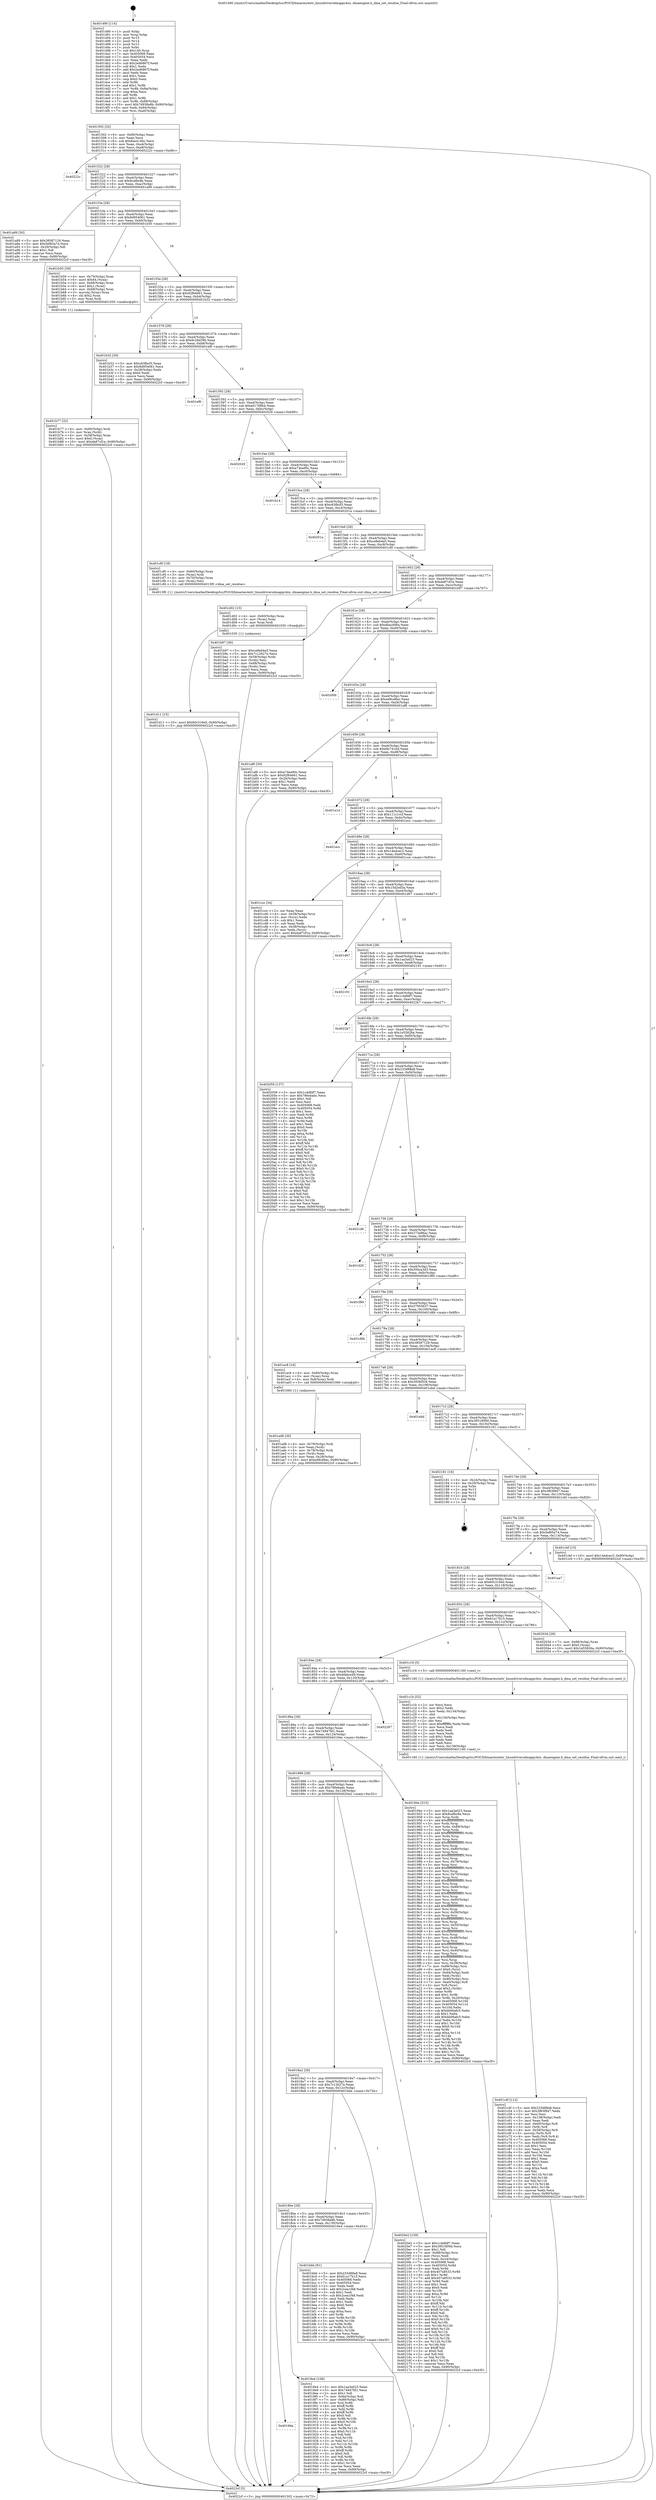 digraph "0x401490" {
  label = "0x401490 (/mnt/c/Users/mathe/Desktop/tcc/POCII/binaries/extr_linuxdriversdmappc4xx..dmaengine.h_dma_set_residue_Final-ollvm.out::main(0))"
  labelloc = "t"
  node[shape=record]

  Entry [label="",width=0.3,height=0.3,shape=circle,fillcolor=black,style=filled]
  "0x401502" [label="{
     0x401502 [32]\l
     | [instrs]\l
     &nbsp;&nbsp;0x401502 \<+6\>: mov -0x90(%rbp),%eax\l
     &nbsp;&nbsp;0x401508 \<+2\>: mov %eax,%ecx\l
     &nbsp;&nbsp;0x40150a \<+6\>: sub $0x8ae414bc,%ecx\l
     &nbsp;&nbsp;0x401510 \<+6\>: mov %eax,-0xa4(%rbp)\l
     &nbsp;&nbsp;0x401516 \<+6\>: mov %ecx,-0xa8(%rbp)\l
     &nbsp;&nbsp;0x40151c \<+6\>: je 000000000040222c \<main+0xd9c\>\l
  }"]
  "0x40222c" [label="{
     0x40222c\l
  }", style=dashed]
  "0x401522" [label="{
     0x401522 [28]\l
     | [instrs]\l
     &nbsp;&nbsp;0x401522 \<+5\>: jmp 0000000000401527 \<main+0x97\>\l
     &nbsp;&nbsp;0x401527 \<+6\>: mov -0xa4(%rbp),%eax\l
     &nbsp;&nbsp;0x40152d \<+5\>: sub $0x8cafbc8e,%eax\l
     &nbsp;&nbsp;0x401532 \<+6\>: mov %eax,-0xac(%rbp)\l
     &nbsp;&nbsp;0x401538 \<+6\>: je 0000000000401a89 \<main+0x5f9\>\l
  }"]
  Exit [label="",width=0.3,height=0.3,shape=circle,fillcolor=black,style=filled,peripheries=2]
  "0x401a89" [label="{
     0x401a89 [30]\l
     | [instrs]\l
     &nbsp;&nbsp;0x401a89 \<+5\>: mov $0x38587129,%eax\l
     &nbsp;&nbsp;0x401a8e \<+5\>: mov $0x5ef65a74,%ecx\l
     &nbsp;&nbsp;0x401a93 \<+3\>: mov -0x29(%rbp),%dl\l
     &nbsp;&nbsp;0x401a96 \<+3\>: test $0x1,%dl\l
     &nbsp;&nbsp;0x401a99 \<+3\>: cmovne %ecx,%eax\l
     &nbsp;&nbsp;0x401a9c \<+6\>: mov %eax,-0x90(%rbp)\l
     &nbsp;&nbsp;0x401aa2 \<+5\>: jmp 00000000004022cf \<main+0xe3f\>\l
  }"]
  "0x40153e" [label="{
     0x40153e [28]\l
     | [instrs]\l
     &nbsp;&nbsp;0x40153e \<+5\>: jmp 0000000000401543 \<main+0xb3\>\l
     &nbsp;&nbsp;0x401543 \<+6\>: mov -0xa4(%rbp),%eax\l
     &nbsp;&nbsp;0x401549 \<+5\>: sub $0x8d954061,%eax\l
     &nbsp;&nbsp;0x40154e \<+6\>: mov %eax,-0xb0(%rbp)\l
     &nbsp;&nbsp;0x401554 \<+6\>: je 0000000000401b50 \<main+0x6c0\>\l
  }"]
  "0x401d11" [label="{
     0x401d11 [15]\l
     | [instrs]\l
     &nbsp;&nbsp;0x401d11 \<+10\>: movl $0x60c316e0,-0x90(%rbp)\l
     &nbsp;&nbsp;0x401d1b \<+5\>: jmp 00000000004022cf \<main+0xe3f\>\l
  }"]
  "0x401b50" [label="{
     0x401b50 [39]\l
     | [instrs]\l
     &nbsp;&nbsp;0x401b50 \<+4\>: mov -0x70(%rbp),%rax\l
     &nbsp;&nbsp;0x401b54 \<+6\>: movl $0x64,(%rax)\l
     &nbsp;&nbsp;0x401b5a \<+4\>: mov -0x68(%rbp),%rax\l
     &nbsp;&nbsp;0x401b5e \<+6\>: movl $0x1,(%rax)\l
     &nbsp;&nbsp;0x401b64 \<+4\>: mov -0x68(%rbp),%rax\l
     &nbsp;&nbsp;0x401b68 \<+3\>: movslq (%rax),%rax\l
     &nbsp;&nbsp;0x401b6b \<+4\>: shl $0x2,%rax\l
     &nbsp;&nbsp;0x401b6f \<+3\>: mov %rax,%rdi\l
     &nbsp;&nbsp;0x401b72 \<+5\>: call 0000000000401050 \<malloc@plt\>\l
     | [calls]\l
     &nbsp;&nbsp;0x401050 \{1\} (unknown)\l
  }"]
  "0x40155a" [label="{
     0x40155a [28]\l
     | [instrs]\l
     &nbsp;&nbsp;0x40155a \<+5\>: jmp 000000000040155f \<main+0xcf\>\l
     &nbsp;&nbsp;0x40155f \<+6\>: mov -0xa4(%rbp),%eax\l
     &nbsp;&nbsp;0x401565 \<+5\>: sub $0x92f64661,%eax\l
     &nbsp;&nbsp;0x40156a \<+6\>: mov %eax,-0xb4(%rbp)\l
     &nbsp;&nbsp;0x401570 \<+6\>: je 0000000000401b32 \<main+0x6a2\>\l
  }"]
  "0x401d02" [label="{
     0x401d02 [15]\l
     | [instrs]\l
     &nbsp;&nbsp;0x401d02 \<+4\>: mov -0x60(%rbp),%rax\l
     &nbsp;&nbsp;0x401d06 \<+3\>: mov (%rax),%rax\l
     &nbsp;&nbsp;0x401d09 \<+3\>: mov %rax,%rdi\l
     &nbsp;&nbsp;0x401d0c \<+5\>: call 0000000000401030 \<free@plt\>\l
     | [calls]\l
     &nbsp;&nbsp;0x401030 \{1\} (unknown)\l
  }"]
  "0x401b32" [label="{
     0x401b32 [30]\l
     | [instrs]\l
     &nbsp;&nbsp;0x401b32 \<+5\>: mov $0xc63fbcf3,%eax\l
     &nbsp;&nbsp;0x401b37 \<+5\>: mov $0x8d954061,%ecx\l
     &nbsp;&nbsp;0x401b3c \<+3\>: mov -0x28(%rbp),%edx\l
     &nbsp;&nbsp;0x401b3f \<+3\>: cmp $0x0,%edx\l
     &nbsp;&nbsp;0x401b42 \<+3\>: cmove %ecx,%eax\l
     &nbsp;&nbsp;0x401b45 \<+6\>: mov %eax,-0x90(%rbp)\l
     &nbsp;&nbsp;0x401b4b \<+5\>: jmp 00000000004022cf \<main+0xe3f\>\l
  }"]
  "0x401576" [label="{
     0x401576 [28]\l
     | [instrs]\l
     &nbsp;&nbsp;0x401576 \<+5\>: jmp 000000000040157b \<main+0xeb\>\l
     &nbsp;&nbsp;0x40157b \<+6\>: mov -0xa4(%rbp),%eax\l
     &nbsp;&nbsp;0x401581 \<+5\>: sub $0x9c28d39b,%eax\l
     &nbsp;&nbsp;0x401586 \<+6\>: mov %eax,-0xb8(%rbp)\l
     &nbsp;&nbsp;0x40158c \<+6\>: je 0000000000401ef6 \<main+0xa66\>\l
  }"]
  "0x401c4f" [label="{
     0x401c4f [112]\l
     | [instrs]\l
     &nbsp;&nbsp;0x401c4f \<+5\>: mov $0x233d88a8,%ecx\l
     &nbsp;&nbsp;0x401c54 \<+5\>: mov $0x3f63f947,%edx\l
     &nbsp;&nbsp;0x401c59 \<+2\>: xor %esi,%esi\l
     &nbsp;&nbsp;0x401c5b \<+6\>: mov -0x138(%rbp),%edi\l
     &nbsp;&nbsp;0x401c61 \<+3\>: imul %eax,%edi\l
     &nbsp;&nbsp;0x401c64 \<+4\>: mov -0x60(%rbp),%r8\l
     &nbsp;&nbsp;0x401c68 \<+3\>: mov (%r8),%r8\l
     &nbsp;&nbsp;0x401c6b \<+4\>: mov -0x58(%rbp),%r9\l
     &nbsp;&nbsp;0x401c6f \<+3\>: movslq (%r9),%r9\l
     &nbsp;&nbsp;0x401c72 \<+4\>: mov %edi,(%r8,%r9,4)\l
     &nbsp;&nbsp;0x401c76 \<+7\>: mov 0x405068,%eax\l
     &nbsp;&nbsp;0x401c7d \<+7\>: mov 0x405054,%edi\l
     &nbsp;&nbsp;0x401c84 \<+3\>: sub $0x1,%esi\l
     &nbsp;&nbsp;0x401c87 \<+3\>: mov %eax,%r10d\l
     &nbsp;&nbsp;0x401c8a \<+3\>: add %esi,%r10d\l
     &nbsp;&nbsp;0x401c8d \<+4\>: imul %r10d,%eax\l
     &nbsp;&nbsp;0x401c91 \<+3\>: and $0x1,%eax\l
     &nbsp;&nbsp;0x401c94 \<+3\>: cmp $0x0,%eax\l
     &nbsp;&nbsp;0x401c97 \<+4\>: sete %r11b\l
     &nbsp;&nbsp;0x401c9b \<+3\>: cmp $0xa,%edi\l
     &nbsp;&nbsp;0x401c9e \<+3\>: setl %bl\l
     &nbsp;&nbsp;0x401ca1 \<+3\>: mov %r11b,%r14b\l
     &nbsp;&nbsp;0x401ca4 \<+3\>: and %bl,%r14b\l
     &nbsp;&nbsp;0x401ca7 \<+3\>: xor %bl,%r11b\l
     &nbsp;&nbsp;0x401caa \<+3\>: or %r11b,%r14b\l
     &nbsp;&nbsp;0x401cad \<+4\>: test $0x1,%r14b\l
     &nbsp;&nbsp;0x401cb1 \<+3\>: cmovne %edx,%ecx\l
     &nbsp;&nbsp;0x401cb4 \<+6\>: mov %ecx,-0x90(%rbp)\l
     &nbsp;&nbsp;0x401cba \<+5\>: jmp 00000000004022cf \<main+0xe3f\>\l
  }"]
  "0x401ef6" [label="{
     0x401ef6\l
  }", style=dashed]
  "0x401592" [label="{
     0x401592 [28]\l
     | [instrs]\l
     &nbsp;&nbsp;0x401592 \<+5\>: jmp 0000000000401597 \<main+0x107\>\l
     &nbsp;&nbsp;0x401597 \<+6\>: mov -0xa4(%rbp),%eax\l
     &nbsp;&nbsp;0x40159d \<+5\>: sub $0xa61768b4,%eax\l
     &nbsp;&nbsp;0x4015a2 \<+6\>: mov %eax,-0xbc(%rbp)\l
     &nbsp;&nbsp;0x4015a8 \<+6\>: je 0000000000402029 \<main+0xb99\>\l
  }"]
  "0x401c1b" [label="{
     0x401c1b [52]\l
     | [instrs]\l
     &nbsp;&nbsp;0x401c1b \<+2\>: xor %ecx,%ecx\l
     &nbsp;&nbsp;0x401c1d \<+5\>: mov $0x2,%edx\l
     &nbsp;&nbsp;0x401c22 \<+6\>: mov %edx,-0x134(%rbp)\l
     &nbsp;&nbsp;0x401c28 \<+1\>: cltd\l
     &nbsp;&nbsp;0x401c29 \<+6\>: mov -0x134(%rbp),%esi\l
     &nbsp;&nbsp;0x401c2f \<+2\>: idiv %esi\l
     &nbsp;&nbsp;0x401c31 \<+6\>: imul $0xfffffffe,%edx,%edx\l
     &nbsp;&nbsp;0x401c37 \<+2\>: mov %ecx,%edi\l
     &nbsp;&nbsp;0x401c39 \<+2\>: sub %edx,%edi\l
     &nbsp;&nbsp;0x401c3b \<+2\>: mov %ecx,%edx\l
     &nbsp;&nbsp;0x401c3d \<+3\>: sub $0x1,%edx\l
     &nbsp;&nbsp;0x401c40 \<+2\>: add %edx,%edi\l
     &nbsp;&nbsp;0x401c42 \<+2\>: sub %edi,%ecx\l
     &nbsp;&nbsp;0x401c44 \<+6\>: mov %ecx,-0x138(%rbp)\l
     &nbsp;&nbsp;0x401c4a \<+5\>: call 0000000000401160 \<next_i\>\l
     | [calls]\l
     &nbsp;&nbsp;0x401160 \{1\} (/mnt/c/Users/mathe/Desktop/tcc/POCII/binaries/extr_linuxdriversdmappc4xx..dmaengine.h_dma_set_residue_Final-ollvm.out::next_i)\l
  }"]
  "0x402029" [label="{
     0x402029\l
  }", style=dashed]
  "0x4015ae" [label="{
     0x4015ae [28]\l
     | [instrs]\l
     &nbsp;&nbsp;0x4015ae \<+5\>: jmp 00000000004015b3 \<main+0x123\>\l
     &nbsp;&nbsp;0x4015b3 \<+6\>: mov -0xa4(%rbp),%eax\l
     &nbsp;&nbsp;0x4015b9 \<+5\>: sub $0xa74ea90c,%eax\l
     &nbsp;&nbsp;0x4015be \<+6\>: mov %eax,-0xc0(%rbp)\l
     &nbsp;&nbsp;0x4015c4 \<+6\>: je 0000000000401b14 \<main+0x684\>\l
  }"]
  "0x401b77" [label="{
     0x401b77 [32]\l
     | [instrs]\l
     &nbsp;&nbsp;0x401b77 \<+4\>: mov -0x60(%rbp),%rdi\l
     &nbsp;&nbsp;0x401b7b \<+3\>: mov %rax,(%rdi)\l
     &nbsp;&nbsp;0x401b7e \<+4\>: mov -0x58(%rbp),%rax\l
     &nbsp;&nbsp;0x401b82 \<+6\>: movl $0x0,(%rax)\l
     &nbsp;&nbsp;0x401b88 \<+10\>: movl $0xda87cf1e,-0x90(%rbp)\l
     &nbsp;&nbsp;0x401b92 \<+5\>: jmp 00000000004022cf \<main+0xe3f\>\l
  }"]
  "0x401b14" [label="{
     0x401b14\l
  }", style=dashed]
  "0x4015ca" [label="{
     0x4015ca [28]\l
     | [instrs]\l
     &nbsp;&nbsp;0x4015ca \<+5\>: jmp 00000000004015cf \<main+0x13f\>\l
     &nbsp;&nbsp;0x4015cf \<+6\>: mov -0xa4(%rbp),%eax\l
     &nbsp;&nbsp;0x4015d5 \<+5\>: sub $0xc63fbcf3,%eax\l
     &nbsp;&nbsp;0x4015da \<+6\>: mov %eax,-0xc4(%rbp)\l
     &nbsp;&nbsp;0x4015e0 \<+6\>: je 000000000040201a \<main+0xb8a\>\l
  }"]
  "0x401ad8" [label="{
     0x401ad8 [30]\l
     | [instrs]\l
     &nbsp;&nbsp;0x401ad8 \<+4\>: mov -0x78(%rbp),%rdi\l
     &nbsp;&nbsp;0x401adc \<+2\>: mov %eax,(%rdi)\l
     &nbsp;&nbsp;0x401ade \<+4\>: mov -0x78(%rbp),%rdi\l
     &nbsp;&nbsp;0x401ae2 \<+2\>: mov (%rdi),%eax\l
     &nbsp;&nbsp;0x401ae4 \<+3\>: mov %eax,-0x28(%rbp)\l
     &nbsp;&nbsp;0x401ae7 \<+10\>: movl $0xed9cd8ac,-0x90(%rbp)\l
     &nbsp;&nbsp;0x401af1 \<+5\>: jmp 00000000004022cf \<main+0xe3f\>\l
  }"]
  "0x40201a" [label="{
     0x40201a\l
  }", style=dashed]
  "0x4015e6" [label="{
     0x4015e6 [28]\l
     | [instrs]\l
     &nbsp;&nbsp;0x4015e6 \<+5\>: jmp 00000000004015eb \<main+0x15b\>\l
     &nbsp;&nbsp;0x4015eb \<+6\>: mov -0xa4(%rbp),%eax\l
     &nbsp;&nbsp;0x4015f1 \<+5\>: sub $0xce8eb4a5,%eax\l
     &nbsp;&nbsp;0x4015f6 \<+6\>: mov %eax,-0xc8(%rbp)\l
     &nbsp;&nbsp;0x4015fc \<+6\>: je 0000000000401cf0 \<main+0x860\>\l
  }"]
  "0x401490" [label="{
     0x401490 [114]\l
     | [instrs]\l
     &nbsp;&nbsp;0x401490 \<+1\>: push %rbp\l
     &nbsp;&nbsp;0x401491 \<+3\>: mov %rsp,%rbp\l
     &nbsp;&nbsp;0x401494 \<+2\>: push %r15\l
     &nbsp;&nbsp;0x401496 \<+2\>: push %r14\l
     &nbsp;&nbsp;0x401498 \<+2\>: push %r12\l
     &nbsp;&nbsp;0x40149a \<+1\>: push %rbx\l
     &nbsp;&nbsp;0x40149b \<+7\>: sub $0x140,%rsp\l
     &nbsp;&nbsp;0x4014a2 \<+7\>: mov 0x405068,%eax\l
     &nbsp;&nbsp;0x4014a9 \<+7\>: mov 0x405054,%ecx\l
     &nbsp;&nbsp;0x4014b0 \<+2\>: mov %eax,%edx\l
     &nbsp;&nbsp;0x4014b2 \<+6\>: sub $0x2ed6867f,%edx\l
     &nbsp;&nbsp;0x4014b8 \<+3\>: sub $0x1,%edx\l
     &nbsp;&nbsp;0x4014bb \<+6\>: add $0x2ed6867f,%edx\l
     &nbsp;&nbsp;0x4014c1 \<+3\>: imul %edx,%eax\l
     &nbsp;&nbsp;0x4014c4 \<+3\>: and $0x1,%eax\l
     &nbsp;&nbsp;0x4014c7 \<+3\>: cmp $0x0,%eax\l
     &nbsp;&nbsp;0x4014ca \<+4\>: sete %r8b\l
     &nbsp;&nbsp;0x4014ce \<+4\>: and $0x1,%r8b\l
     &nbsp;&nbsp;0x4014d2 \<+7\>: mov %r8b,-0x8a(%rbp)\l
     &nbsp;&nbsp;0x4014d9 \<+3\>: cmp $0xa,%ecx\l
     &nbsp;&nbsp;0x4014dc \<+4\>: setl %r8b\l
     &nbsp;&nbsp;0x4014e0 \<+4\>: and $0x1,%r8b\l
     &nbsp;&nbsp;0x4014e4 \<+7\>: mov %r8b,-0x89(%rbp)\l
     &nbsp;&nbsp;0x4014eb \<+10\>: movl $0x7d938a8b,-0x90(%rbp)\l
     &nbsp;&nbsp;0x4014f5 \<+6\>: mov %edi,-0x94(%rbp)\l
     &nbsp;&nbsp;0x4014fb \<+7\>: mov %rsi,-0xa0(%rbp)\l
  }"]
  "0x401cf0" [label="{
     0x401cf0 [18]\l
     | [instrs]\l
     &nbsp;&nbsp;0x401cf0 \<+4\>: mov -0x60(%rbp),%rax\l
     &nbsp;&nbsp;0x401cf4 \<+3\>: mov (%rax),%rdi\l
     &nbsp;&nbsp;0x401cf7 \<+4\>: mov -0x70(%rbp),%rax\l
     &nbsp;&nbsp;0x401cfb \<+2\>: mov (%rax),%esi\l
     &nbsp;&nbsp;0x401cfd \<+5\>: call 00000000004013f0 \<dma_set_residue\>\l
     | [calls]\l
     &nbsp;&nbsp;0x4013f0 \{1\} (/mnt/c/Users/mathe/Desktop/tcc/POCII/binaries/extr_linuxdriversdmappc4xx..dmaengine.h_dma_set_residue_Final-ollvm.out::dma_set_residue)\l
  }"]
  "0x401602" [label="{
     0x401602 [28]\l
     | [instrs]\l
     &nbsp;&nbsp;0x401602 \<+5\>: jmp 0000000000401607 \<main+0x177\>\l
     &nbsp;&nbsp;0x401607 \<+6\>: mov -0xa4(%rbp),%eax\l
     &nbsp;&nbsp;0x40160d \<+5\>: sub $0xda87cf1e,%eax\l
     &nbsp;&nbsp;0x401612 \<+6\>: mov %eax,-0xcc(%rbp)\l
     &nbsp;&nbsp;0x401618 \<+6\>: je 0000000000401b97 \<main+0x707\>\l
  }"]
  "0x4022cf" [label="{
     0x4022cf [5]\l
     | [instrs]\l
     &nbsp;&nbsp;0x4022cf \<+5\>: jmp 0000000000401502 \<main+0x72\>\l
  }"]
  "0x401b97" [label="{
     0x401b97 [36]\l
     | [instrs]\l
     &nbsp;&nbsp;0x401b97 \<+5\>: mov $0xce8eb4a5,%eax\l
     &nbsp;&nbsp;0x401b9c \<+5\>: mov $0x7c12627e,%ecx\l
     &nbsp;&nbsp;0x401ba1 \<+4\>: mov -0x58(%rbp),%rdx\l
     &nbsp;&nbsp;0x401ba5 \<+2\>: mov (%rdx),%esi\l
     &nbsp;&nbsp;0x401ba7 \<+4\>: mov -0x68(%rbp),%rdx\l
     &nbsp;&nbsp;0x401bab \<+2\>: cmp (%rdx),%esi\l
     &nbsp;&nbsp;0x401bad \<+3\>: cmovl %ecx,%eax\l
     &nbsp;&nbsp;0x401bb0 \<+6\>: mov %eax,-0x90(%rbp)\l
     &nbsp;&nbsp;0x401bb6 \<+5\>: jmp 00000000004022cf \<main+0xe3f\>\l
  }"]
  "0x40161e" [label="{
     0x40161e [28]\l
     | [instrs]\l
     &nbsp;&nbsp;0x40161e \<+5\>: jmp 0000000000401623 \<main+0x193\>\l
     &nbsp;&nbsp;0x401623 \<+6\>: mov -0xa4(%rbp),%eax\l
     &nbsp;&nbsp;0x401629 \<+5\>: sub $0xdbacd06a,%eax\l
     &nbsp;&nbsp;0x40162e \<+6\>: mov %eax,-0xd0(%rbp)\l
     &nbsp;&nbsp;0x401634 \<+6\>: je 000000000040200b \<main+0xb7b\>\l
  }"]
  "0x4018da" [label="{
     0x4018da\l
  }", style=dashed]
  "0x40200b" [label="{
     0x40200b\l
  }", style=dashed]
  "0x40163a" [label="{
     0x40163a [28]\l
     | [instrs]\l
     &nbsp;&nbsp;0x40163a \<+5\>: jmp 000000000040163f \<main+0x1af\>\l
     &nbsp;&nbsp;0x40163f \<+6\>: mov -0xa4(%rbp),%eax\l
     &nbsp;&nbsp;0x401645 \<+5\>: sub $0xed9cd8ac,%eax\l
     &nbsp;&nbsp;0x40164a \<+6\>: mov %eax,-0xd4(%rbp)\l
     &nbsp;&nbsp;0x401650 \<+6\>: je 0000000000401af6 \<main+0x666\>\l
  }"]
  "0x4018e4" [label="{
     0x4018e4 [106]\l
     | [instrs]\l
     &nbsp;&nbsp;0x4018e4 \<+5\>: mov $0x1aa3a023,%eax\l
     &nbsp;&nbsp;0x4018e9 \<+5\>: mov $0x74947fd1,%ecx\l
     &nbsp;&nbsp;0x4018ee \<+2\>: mov $0x1,%dl\l
     &nbsp;&nbsp;0x4018f0 \<+7\>: mov -0x8a(%rbp),%sil\l
     &nbsp;&nbsp;0x4018f7 \<+7\>: mov -0x89(%rbp),%dil\l
     &nbsp;&nbsp;0x4018fe \<+3\>: mov %sil,%r8b\l
     &nbsp;&nbsp;0x401901 \<+4\>: xor $0xff,%r8b\l
     &nbsp;&nbsp;0x401905 \<+3\>: mov %dil,%r9b\l
     &nbsp;&nbsp;0x401908 \<+4\>: xor $0xff,%r9b\l
     &nbsp;&nbsp;0x40190c \<+3\>: xor $0x0,%dl\l
     &nbsp;&nbsp;0x40190f \<+3\>: mov %r8b,%r10b\l
     &nbsp;&nbsp;0x401912 \<+4\>: and $0x0,%r10b\l
     &nbsp;&nbsp;0x401916 \<+3\>: and %dl,%sil\l
     &nbsp;&nbsp;0x401919 \<+3\>: mov %r9b,%r11b\l
     &nbsp;&nbsp;0x40191c \<+4\>: and $0x0,%r11b\l
     &nbsp;&nbsp;0x401920 \<+3\>: and %dl,%dil\l
     &nbsp;&nbsp;0x401923 \<+3\>: or %sil,%r10b\l
     &nbsp;&nbsp;0x401926 \<+3\>: or %dil,%r11b\l
     &nbsp;&nbsp;0x401929 \<+3\>: xor %r11b,%r10b\l
     &nbsp;&nbsp;0x40192c \<+3\>: or %r9b,%r8b\l
     &nbsp;&nbsp;0x40192f \<+4\>: xor $0xff,%r8b\l
     &nbsp;&nbsp;0x401933 \<+3\>: or $0x0,%dl\l
     &nbsp;&nbsp;0x401936 \<+3\>: and %dl,%r8b\l
     &nbsp;&nbsp;0x401939 \<+3\>: or %r8b,%r10b\l
     &nbsp;&nbsp;0x40193c \<+4\>: test $0x1,%r10b\l
     &nbsp;&nbsp;0x401940 \<+3\>: cmovne %ecx,%eax\l
     &nbsp;&nbsp;0x401943 \<+6\>: mov %eax,-0x90(%rbp)\l
     &nbsp;&nbsp;0x401949 \<+5\>: jmp 00000000004022cf \<main+0xe3f\>\l
  }"]
  "0x401af6" [label="{
     0x401af6 [30]\l
     | [instrs]\l
     &nbsp;&nbsp;0x401af6 \<+5\>: mov $0xa74ea90c,%eax\l
     &nbsp;&nbsp;0x401afb \<+5\>: mov $0x92f64661,%ecx\l
     &nbsp;&nbsp;0x401b00 \<+3\>: mov -0x28(%rbp),%edx\l
     &nbsp;&nbsp;0x401b03 \<+3\>: cmp $0x1,%edx\l
     &nbsp;&nbsp;0x401b06 \<+3\>: cmovl %ecx,%eax\l
     &nbsp;&nbsp;0x401b09 \<+6\>: mov %eax,-0x90(%rbp)\l
     &nbsp;&nbsp;0x401b0f \<+5\>: jmp 00000000004022cf \<main+0xe3f\>\l
  }"]
  "0x401656" [label="{
     0x401656 [28]\l
     | [instrs]\l
     &nbsp;&nbsp;0x401656 \<+5\>: jmp 000000000040165b \<main+0x1cb\>\l
     &nbsp;&nbsp;0x40165b \<+6\>: mov -0xa4(%rbp),%eax\l
     &nbsp;&nbsp;0x401661 \<+5\>: sub $0xf4c741bd,%eax\l
     &nbsp;&nbsp;0x401666 \<+6\>: mov %eax,-0xd8(%rbp)\l
     &nbsp;&nbsp;0x40166c \<+6\>: je 0000000000401e14 \<main+0x984\>\l
  }"]
  "0x4018be" [label="{
     0x4018be [28]\l
     | [instrs]\l
     &nbsp;&nbsp;0x4018be \<+5\>: jmp 00000000004018c3 \<main+0x433\>\l
     &nbsp;&nbsp;0x4018c3 \<+6\>: mov -0xa4(%rbp),%eax\l
     &nbsp;&nbsp;0x4018c9 \<+5\>: sub $0x7d938a8b,%eax\l
     &nbsp;&nbsp;0x4018ce \<+6\>: mov %eax,-0x130(%rbp)\l
     &nbsp;&nbsp;0x4018d4 \<+6\>: je 00000000004018e4 \<main+0x454\>\l
  }"]
  "0x401e14" [label="{
     0x401e14\l
  }", style=dashed]
  "0x401672" [label="{
     0x401672 [28]\l
     | [instrs]\l
     &nbsp;&nbsp;0x401672 \<+5\>: jmp 0000000000401677 \<main+0x1e7\>\l
     &nbsp;&nbsp;0x401677 \<+6\>: mov -0xa4(%rbp),%eax\l
     &nbsp;&nbsp;0x40167d \<+5\>: sub $0x111c1ccf,%eax\l
     &nbsp;&nbsp;0x401682 \<+6\>: mov %eax,-0xdc(%rbp)\l
     &nbsp;&nbsp;0x401688 \<+6\>: je 0000000000401ecc \<main+0xa3c\>\l
  }"]
  "0x401bbb" [label="{
     0x401bbb [91]\l
     | [instrs]\l
     &nbsp;&nbsp;0x401bbb \<+5\>: mov $0x233d88a8,%eax\l
     &nbsp;&nbsp;0x401bc0 \<+5\>: mov $0x61a17b15,%ecx\l
     &nbsp;&nbsp;0x401bc5 \<+7\>: mov 0x405068,%edx\l
     &nbsp;&nbsp;0x401bcc \<+7\>: mov 0x405054,%esi\l
     &nbsp;&nbsp;0x401bd3 \<+2\>: mov %edx,%edi\l
     &nbsp;&nbsp;0x401bd5 \<+6\>: add $0x2cea1f48,%edi\l
     &nbsp;&nbsp;0x401bdb \<+3\>: sub $0x1,%edi\l
     &nbsp;&nbsp;0x401bde \<+6\>: sub $0x2cea1f48,%edi\l
     &nbsp;&nbsp;0x401be4 \<+3\>: imul %edi,%edx\l
     &nbsp;&nbsp;0x401be7 \<+3\>: and $0x1,%edx\l
     &nbsp;&nbsp;0x401bea \<+3\>: cmp $0x0,%edx\l
     &nbsp;&nbsp;0x401bed \<+4\>: sete %r8b\l
     &nbsp;&nbsp;0x401bf1 \<+3\>: cmp $0xa,%esi\l
     &nbsp;&nbsp;0x401bf4 \<+4\>: setl %r9b\l
     &nbsp;&nbsp;0x401bf8 \<+3\>: mov %r8b,%r10b\l
     &nbsp;&nbsp;0x401bfb \<+3\>: and %r9b,%r10b\l
     &nbsp;&nbsp;0x401bfe \<+3\>: xor %r9b,%r8b\l
     &nbsp;&nbsp;0x401c01 \<+3\>: or %r8b,%r10b\l
     &nbsp;&nbsp;0x401c04 \<+4\>: test $0x1,%r10b\l
     &nbsp;&nbsp;0x401c08 \<+3\>: cmovne %ecx,%eax\l
     &nbsp;&nbsp;0x401c0b \<+6\>: mov %eax,-0x90(%rbp)\l
     &nbsp;&nbsp;0x401c11 \<+5\>: jmp 00000000004022cf \<main+0xe3f\>\l
  }"]
  "0x401ecc" [label="{
     0x401ecc\l
  }", style=dashed]
  "0x40168e" [label="{
     0x40168e [28]\l
     | [instrs]\l
     &nbsp;&nbsp;0x40168e \<+5\>: jmp 0000000000401693 \<main+0x203\>\l
     &nbsp;&nbsp;0x401693 \<+6\>: mov -0xa4(%rbp),%eax\l
     &nbsp;&nbsp;0x401699 \<+5\>: sub $0x14edcec3,%eax\l
     &nbsp;&nbsp;0x40169e \<+6\>: mov %eax,-0xe0(%rbp)\l
     &nbsp;&nbsp;0x4016a4 \<+6\>: je 0000000000401cce \<main+0x83e\>\l
  }"]
  "0x4018a2" [label="{
     0x4018a2 [28]\l
     | [instrs]\l
     &nbsp;&nbsp;0x4018a2 \<+5\>: jmp 00000000004018a7 \<main+0x417\>\l
     &nbsp;&nbsp;0x4018a7 \<+6\>: mov -0xa4(%rbp),%eax\l
     &nbsp;&nbsp;0x4018ad \<+5\>: sub $0x7c12627e,%eax\l
     &nbsp;&nbsp;0x4018b2 \<+6\>: mov %eax,-0x12c(%rbp)\l
     &nbsp;&nbsp;0x4018b8 \<+6\>: je 0000000000401bbb \<main+0x72b\>\l
  }"]
  "0x401cce" [label="{
     0x401cce [34]\l
     | [instrs]\l
     &nbsp;&nbsp;0x401cce \<+2\>: xor %eax,%eax\l
     &nbsp;&nbsp;0x401cd0 \<+4\>: mov -0x58(%rbp),%rcx\l
     &nbsp;&nbsp;0x401cd4 \<+2\>: mov (%rcx),%edx\l
     &nbsp;&nbsp;0x401cd6 \<+3\>: sub $0x1,%eax\l
     &nbsp;&nbsp;0x401cd9 \<+2\>: sub %eax,%edx\l
     &nbsp;&nbsp;0x401cdb \<+4\>: mov -0x58(%rbp),%rcx\l
     &nbsp;&nbsp;0x401cdf \<+2\>: mov %edx,(%rcx)\l
     &nbsp;&nbsp;0x401ce1 \<+10\>: movl $0xda87cf1e,-0x90(%rbp)\l
     &nbsp;&nbsp;0x401ceb \<+5\>: jmp 00000000004022cf \<main+0xe3f\>\l
  }"]
  "0x4016aa" [label="{
     0x4016aa [28]\l
     | [instrs]\l
     &nbsp;&nbsp;0x4016aa \<+5\>: jmp 00000000004016af \<main+0x21f\>\l
     &nbsp;&nbsp;0x4016af \<+6\>: mov -0xa4(%rbp),%eax\l
     &nbsp;&nbsp;0x4016b5 \<+5\>: sub $0x15d2ed3a,%eax\l
     &nbsp;&nbsp;0x4016ba \<+6\>: mov %eax,-0xe4(%rbp)\l
     &nbsp;&nbsp;0x4016c0 \<+6\>: je 0000000000401d67 \<main+0x8d7\>\l
  }"]
  "0x4020e2" [label="{
     0x4020e2 [159]\l
     | [instrs]\l
     &nbsp;&nbsp;0x4020e2 \<+5\>: mov $0x1c4dfdf7,%eax\l
     &nbsp;&nbsp;0x4020e7 \<+5\>: mov $0x3951809d,%ecx\l
     &nbsp;&nbsp;0x4020ec \<+2\>: mov $0x1,%dl\l
     &nbsp;&nbsp;0x4020ee \<+7\>: mov -0x88(%rbp),%rsi\l
     &nbsp;&nbsp;0x4020f5 \<+2\>: mov (%rsi),%edi\l
     &nbsp;&nbsp;0x4020f7 \<+3\>: mov %edi,-0x24(%rbp)\l
     &nbsp;&nbsp;0x4020fa \<+7\>: mov 0x405068,%edi\l
     &nbsp;&nbsp;0x402101 \<+8\>: mov 0x405054,%r8d\l
     &nbsp;&nbsp;0x402109 \<+3\>: mov %edi,%r9d\l
     &nbsp;&nbsp;0x40210c \<+7\>: sub $0x407a8533,%r9d\l
     &nbsp;&nbsp;0x402113 \<+4\>: sub $0x1,%r9d\l
     &nbsp;&nbsp;0x402117 \<+7\>: add $0x407a8533,%r9d\l
     &nbsp;&nbsp;0x40211e \<+4\>: imul %r9d,%edi\l
     &nbsp;&nbsp;0x402122 \<+3\>: and $0x1,%edi\l
     &nbsp;&nbsp;0x402125 \<+3\>: cmp $0x0,%edi\l
     &nbsp;&nbsp;0x402128 \<+4\>: sete %r10b\l
     &nbsp;&nbsp;0x40212c \<+4\>: cmp $0xa,%r8d\l
     &nbsp;&nbsp;0x402130 \<+4\>: setl %r11b\l
     &nbsp;&nbsp;0x402134 \<+3\>: mov %r10b,%bl\l
     &nbsp;&nbsp;0x402137 \<+3\>: xor $0xff,%bl\l
     &nbsp;&nbsp;0x40213a \<+3\>: mov %r11b,%r14b\l
     &nbsp;&nbsp;0x40213d \<+4\>: xor $0xff,%r14b\l
     &nbsp;&nbsp;0x402141 \<+3\>: xor $0x0,%dl\l
     &nbsp;&nbsp;0x402144 \<+3\>: mov %bl,%r15b\l
     &nbsp;&nbsp;0x402147 \<+4\>: and $0x0,%r15b\l
     &nbsp;&nbsp;0x40214b \<+3\>: and %dl,%r10b\l
     &nbsp;&nbsp;0x40214e \<+3\>: mov %r14b,%r12b\l
     &nbsp;&nbsp;0x402151 \<+4\>: and $0x0,%r12b\l
     &nbsp;&nbsp;0x402155 \<+3\>: and %dl,%r11b\l
     &nbsp;&nbsp;0x402158 \<+3\>: or %r10b,%r15b\l
     &nbsp;&nbsp;0x40215b \<+3\>: or %r11b,%r12b\l
     &nbsp;&nbsp;0x40215e \<+3\>: xor %r12b,%r15b\l
     &nbsp;&nbsp;0x402161 \<+3\>: or %r14b,%bl\l
     &nbsp;&nbsp;0x402164 \<+3\>: xor $0xff,%bl\l
     &nbsp;&nbsp;0x402167 \<+3\>: or $0x0,%dl\l
     &nbsp;&nbsp;0x40216a \<+2\>: and %dl,%bl\l
     &nbsp;&nbsp;0x40216c \<+3\>: or %bl,%r15b\l
     &nbsp;&nbsp;0x40216f \<+4\>: test $0x1,%r15b\l
     &nbsp;&nbsp;0x402173 \<+3\>: cmovne %ecx,%eax\l
     &nbsp;&nbsp;0x402176 \<+6\>: mov %eax,-0x90(%rbp)\l
     &nbsp;&nbsp;0x40217c \<+5\>: jmp 00000000004022cf \<main+0xe3f\>\l
  }"]
  "0x401d67" [label="{
     0x401d67\l
  }", style=dashed]
  "0x4016c6" [label="{
     0x4016c6 [28]\l
     | [instrs]\l
     &nbsp;&nbsp;0x4016c6 \<+5\>: jmp 00000000004016cb \<main+0x23b\>\l
     &nbsp;&nbsp;0x4016cb \<+6\>: mov -0xa4(%rbp),%eax\l
     &nbsp;&nbsp;0x4016d1 \<+5\>: sub $0x1aa3a023,%eax\l
     &nbsp;&nbsp;0x4016d6 \<+6\>: mov %eax,-0xe8(%rbp)\l
     &nbsp;&nbsp;0x4016dc \<+6\>: je 0000000000402191 \<main+0xd01\>\l
  }"]
  "0x401886" [label="{
     0x401886 [28]\l
     | [instrs]\l
     &nbsp;&nbsp;0x401886 \<+5\>: jmp 000000000040188b \<main+0x3fb\>\l
     &nbsp;&nbsp;0x40188b \<+6\>: mov -0xa4(%rbp),%eax\l
     &nbsp;&nbsp;0x401891 \<+5\>: sub $0x786ebadc,%eax\l
     &nbsp;&nbsp;0x401896 \<+6\>: mov %eax,-0x128(%rbp)\l
     &nbsp;&nbsp;0x40189c \<+6\>: je 00000000004020e2 \<main+0xc52\>\l
  }"]
  "0x402191" [label="{
     0x402191\l
  }", style=dashed]
  "0x4016e2" [label="{
     0x4016e2 [28]\l
     | [instrs]\l
     &nbsp;&nbsp;0x4016e2 \<+5\>: jmp 00000000004016e7 \<main+0x257\>\l
     &nbsp;&nbsp;0x4016e7 \<+6\>: mov -0xa4(%rbp),%eax\l
     &nbsp;&nbsp;0x4016ed \<+5\>: sub $0x1c4dfdf7,%eax\l
     &nbsp;&nbsp;0x4016f2 \<+6\>: mov %eax,-0xec(%rbp)\l
     &nbsp;&nbsp;0x4016f8 \<+6\>: je 00000000004022b7 \<main+0xe27\>\l
  }"]
  "0x40194e" [label="{
     0x40194e [315]\l
     | [instrs]\l
     &nbsp;&nbsp;0x40194e \<+5\>: mov $0x1aa3a023,%eax\l
     &nbsp;&nbsp;0x401953 \<+5\>: mov $0x8cafbc8e,%ecx\l
     &nbsp;&nbsp;0x401958 \<+3\>: mov %rsp,%rdx\l
     &nbsp;&nbsp;0x40195b \<+4\>: add $0xfffffffffffffff0,%rdx\l
     &nbsp;&nbsp;0x40195f \<+3\>: mov %rdx,%rsp\l
     &nbsp;&nbsp;0x401962 \<+7\>: mov %rdx,-0x88(%rbp)\l
     &nbsp;&nbsp;0x401969 \<+3\>: mov %rsp,%rdx\l
     &nbsp;&nbsp;0x40196c \<+4\>: add $0xfffffffffffffff0,%rdx\l
     &nbsp;&nbsp;0x401970 \<+3\>: mov %rdx,%rsp\l
     &nbsp;&nbsp;0x401973 \<+3\>: mov %rsp,%rsi\l
     &nbsp;&nbsp;0x401976 \<+4\>: add $0xfffffffffffffff0,%rsi\l
     &nbsp;&nbsp;0x40197a \<+3\>: mov %rsi,%rsp\l
     &nbsp;&nbsp;0x40197d \<+4\>: mov %rsi,-0x80(%rbp)\l
     &nbsp;&nbsp;0x401981 \<+3\>: mov %rsp,%rsi\l
     &nbsp;&nbsp;0x401984 \<+4\>: add $0xfffffffffffffff0,%rsi\l
     &nbsp;&nbsp;0x401988 \<+3\>: mov %rsi,%rsp\l
     &nbsp;&nbsp;0x40198b \<+4\>: mov %rsi,-0x78(%rbp)\l
     &nbsp;&nbsp;0x40198f \<+3\>: mov %rsp,%rsi\l
     &nbsp;&nbsp;0x401992 \<+4\>: add $0xfffffffffffffff0,%rsi\l
     &nbsp;&nbsp;0x401996 \<+3\>: mov %rsi,%rsp\l
     &nbsp;&nbsp;0x401999 \<+4\>: mov %rsi,-0x70(%rbp)\l
     &nbsp;&nbsp;0x40199d \<+3\>: mov %rsp,%rsi\l
     &nbsp;&nbsp;0x4019a0 \<+4\>: add $0xfffffffffffffff0,%rsi\l
     &nbsp;&nbsp;0x4019a4 \<+3\>: mov %rsi,%rsp\l
     &nbsp;&nbsp;0x4019a7 \<+4\>: mov %rsi,-0x68(%rbp)\l
     &nbsp;&nbsp;0x4019ab \<+3\>: mov %rsp,%rsi\l
     &nbsp;&nbsp;0x4019ae \<+4\>: add $0xfffffffffffffff0,%rsi\l
     &nbsp;&nbsp;0x4019b2 \<+3\>: mov %rsi,%rsp\l
     &nbsp;&nbsp;0x4019b5 \<+4\>: mov %rsi,-0x60(%rbp)\l
     &nbsp;&nbsp;0x4019b9 \<+3\>: mov %rsp,%rsi\l
     &nbsp;&nbsp;0x4019bc \<+4\>: add $0xfffffffffffffff0,%rsi\l
     &nbsp;&nbsp;0x4019c0 \<+3\>: mov %rsi,%rsp\l
     &nbsp;&nbsp;0x4019c3 \<+4\>: mov %rsi,-0x58(%rbp)\l
     &nbsp;&nbsp;0x4019c7 \<+3\>: mov %rsp,%rsi\l
     &nbsp;&nbsp;0x4019ca \<+4\>: add $0xfffffffffffffff0,%rsi\l
     &nbsp;&nbsp;0x4019ce \<+3\>: mov %rsi,%rsp\l
     &nbsp;&nbsp;0x4019d1 \<+4\>: mov %rsi,-0x50(%rbp)\l
     &nbsp;&nbsp;0x4019d5 \<+3\>: mov %rsp,%rsi\l
     &nbsp;&nbsp;0x4019d8 \<+4\>: add $0xfffffffffffffff0,%rsi\l
     &nbsp;&nbsp;0x4019dc \<+3\>: mov %rsi,%rsp\l
     &nbsp;&nbsp;0x4019df \<+4\>: mov %rsi,-0x48(%rbp)\l
     &nbsp;&nbsp;0x4019e3 \<+3\>: mov %rsp,%rsi\l
     &nbsp;&nbsp;0x4019e6 \<+4\>: add $0xfffffffffffffff0,%rsi\l
     &nbsp;&nbsp;0x4019ea \<+3\>: mov %rsi,%rsp\l
     &nbsp;&nbsp;0x4019ed \<+4\>: mov %rsi,-0x40(%rbp)\l
     &nbsp;&nbsp;0x4019f1 \<+3\>: mov %rsp,%rsi\l
     &nbsp;&nbsp;0x4019f4 \<+4\>: add $0xfffffffffffffff0,%rsi\l
     &nbsp;&nbsp;0x4019f8 \<+3\>: mov %rsi,%rsp\l
     &nbsp;&nbsp;0x4019fb \<+4\>: mov %rsi,-0x38(%rbp)\l
     &nbsp;&nbsp;0x4019ff \<+7\>: mov -0x88(%rbp),%rsi\l
     &nbsp;&nbsp;0x401a06 \<+6\>: movl $0x0,(%rsi)\l
     &nbsp;&nbsp;0x401a0c \<+6\>: mov -0x94(%rbp),%edi\l
     &nbsp;&nbsp;0x401a12 \<+2\>: mov %edi,(%rdx)\l
     &nbsp;&nbsp;0x401a14 \<+4\>: mov -0x80(%rbp),%rsi\l
     &nbsp;&nbsp;0x401a18 \<+7\>: mov -0xa0(%rbp),%r8\l
     &nbsp;&nbsp;0x401a1f \<+3\>: mov %r8,(%rsi)\l
     &nbsp;&nbsp;0x401a22 \<+3\>: cmpl $0x2,(%rdx)\l
     &nbsp;&nbsp;0x401a25 \<+4\>: setne %r9b\l
     &nbsp;&nbsp;0x401a29 \<+4\>: and $0x1,%r9b\l
     &nbsp;&nbsp;0x401a2d \<+4\>: mov %r9b,-0x29(%rbp)\l
     &nbsp;&nbsp;0x401a31 \<+8\>: mov 0x405068,%r10d\l
     &nbsp;&nbsp;0x401a39 \<+8\>: mov 0x405054,%r11d\l
     &nbsp;&nbsp;0x401a41 \<+3\>: mov %r10d,%ebx\l
     &nbsp;&nbsp;0x401a44 \<+6\>: sub $0xbb06afc5,%ebx\l
     &nbsp;&nbsp;0x401a4a \<+3\>: sub $0x1,%ebx\l
     &nbsp;&nbsp;0x401a4d \<+6\>: add $0xbb06afc5,%ebx\l
     &nbsp;&nbsp;0x401a53 \<+4\>: imul %ebx,%r10d\l
     &nbsp;&nbsp;0x401a57 \<+4\>: and $0x1,%r10d\l
     &nbsp;&nbsp;0x401a5b \<+4\>: cmp $0x0,%r10d\l
     &nbsp;&nbsp;0x401a5f \<+4\>: sete %r9b\l
     &nbsp;&nbsp;0x401a63 \<+4\>: cmp $0xa,%r11d\l
     &nbsp;&nbsp;0x401a67 \<+4\>: setl %r14b\l
     &nbsp;&nbsp;0x401a6b \<+3\>: mov %r9b,%r15b\l
     &nbsp;&nbsp;0x401a6e \<+3\>: and %r14b,%r15b\l
     &nbsp;&nbsp;0x401a71 \<+3\>: xor %r14b,%r9b\l
     &nbsp;&nbsp;0x401a74 \<+3\>: or %r9b,%r15b\l
     &nbsp;&nbsp;0x401a77 \<+4\>: test $0x1,%r15b\l
     &nbsp;&nbsp;0x401a7b \<+3\>: cmovne %ecx,%eax\l
     &nbsp;&nbsp;0x401a7e \<+6\>: mov %eax,-0x90(%rbp)\l
     &nbsp;&nbsp;0x401a84 \<+5\>: jmp 00000000004022cf \<main+0xe3f\>\l
  }"]
  "0x4022b7" [label="{
     0x4022b7\l
  }", style=dashed]
  "0x4016fe" [label="{
     0x4016fe [28]\l
     | [instrs]\l
     &nbsp;&nbsp;0x4016fe \<+5\>: jmp 0000000000401703 \<main+0x273\>\l
     &nbsp;&nbsp;0x401703 \<+6\>: mov -0xa4(%rbp),%eax\l
     &nbsp;&nbsp;0x401709 \<+5\>: sub $0x1e55826a,%eax\l
     &nbsp;&nbsp;0x40170e \<+6\>: mov %eax,-0xf0(%rbp)\l
     &nbsp;&nbsp;0x401714 \<+6\>: je 0000000000402059 \<main+0xbc9\>\l
  }"]
  "0x40186a" [label="{
     0x40186a [28]\l
     | [instrs]\l
     &nbsp;&nbsp;0x40186a \<+5\>: jmp 000000000040186f \<main+0x3df\>\l
     &nbsp;&nbsp;0x40186f \<+6\>: mov -0xa4(%rbp),%eax\l
     &nbsp;&nbsp;0x401875 \<+5\>: sub $0x74947fd1,%eax\l
     &nbsp;&nbsp;0x40187a \<+6\>: mov %eax,-0x124(%rbp)\l
     &nbsp;&nbsp;0x401880 \<+6\>: je 000000000040194e \<main+0x4be\>\l
  }"]
  "0x402059" [label="{
     0x402059 [137]\l
     | [instrs]\l
     &nbsp;&nbsp;0x402059 \<+5\>: mov $0x1c4dfdf7,%eax\l
     &nbsp;&nbsp;0x40205e \<+5\>: mov $0x786ebadc,%ecx\l
     &nbsp;&nbsp;0x402063 \<+2\>: mov $0x1,%dl\l
     &nbsp;&nbsp;0x402065 \<+2\>: xor %esi,%esi\l
     &nbsp;&nbsp;0x402067 \<+7\>: mov 0x405068,%edi\l
     &nbsp;&nbsp;0x40206e \<+8\>: mov 0x405054,%r8d\l
     &nbsp;&nbsp;0x402076 \<+3\>: sub $0x1,%esi\l
     &nbsp;&nbsp;0x402079 \<+3\>: mov %edi,%r9d\l
     &nbsp;&nbsp;0x40207c \<+3\>: add %esi,%r9d\l
     &nbsp;&nbsp;0x40207f \<+4\>: imul %r9d,%edi\l
     &nbsp;&nbsp;0x402083 \<+3\>: and $0x1,%edi\l
     &nbsp;&nbsp;0x402086 \<+3\>: cmp $0x0,%edi\l
     &nbsp;&nbsp;0x402089 \<+4\>: sete %r10b\l
     &nbsp;&nbsp;0x40208d \<+4\>: cmp $0xa,%r8d\l
     &nbsp;&nbsp;0x402091 \<+4\>: setl %r11b\l
     &nbsp;&nbsp;0x402095 \<+3\>: mov %r10b,%bl\l
     &nbsp;&nbsp;0x402098 \<+3\>: xor $0xff,%bl\l
     &nbsp;&nbsp;0x40209b \<+3\>: mov %r11b,%r14b\l
     &nbsp;&nbsp;0x40209e \<+4\>: xor $0xff,%r14b\l
     &nbsp;&nbsp;0x4020a2 \<+3\>: xor $0x0,%dl\l
     &nbsp;&nbsp;0x4020a5 \<+3\>: mov %bl,%r15b\l
     &nbsp;&nbsp;0x4020a8 \<+4\>: and $0x0,%r15b\l
     &nbsp;&nbsp;0x4020ac \<+3\>: and %dl,%r10b\l
     &nbsp;&nbsp;0x4020af \<+3\>: mov %r14b,%r12b\l
     &nbsp;&nbsp;0x4020b2 \<+4\>: and $0x0,%r12b\l
     &nbsp;&nbsp;0x4020b6 \<+3\>: and %dl,%r11b\l
     &nbsp;&nbsp;0x4020b9 \<+3\>: or %r10b,%r15b\l
     &nbsp;&nbsp;0x4020bc \<+3\>: or %r11b,%r12b\l
     &nbsp;&nbsp;0x4020bf \<+3\>: xor %r12b,%r15b\l
     &nbsp;&nbsp;0x4020c2 \<+3\>: or %r14b,%bl\l
     &nbsp;&nbsp;0x4020c5 \<+3\>: xor $0xff,%bl\l
     &nbsp;&nbsp;0x4020c8 \<+3\>: or $0x0,%dl\l
     &nbsp;&nbsp;0x4020cb \<+2\>: and %dl,%bl\l
     &nbsp;&nbsp;0x4020cd \<+3\>: or %bl,%r15b\l
     &nbsp;&nbsp;0x4020d0 \<+4\>: test $0x1,%r15b\l
     &nbsp;&nbsp;0x4020d4 \<+3\>: cmovne %ecx,%eax\l
     &nbsp;&nbsp;0x4020d7 \<+6\>: mov %eax,-0x90(%rbp)\l
     &nbsp;&nbsp;0x4020dd \<+5\>: jmp 00000000004022cf \<main+0xe3f\>\l
  }"]
  "0x40171a" [label="{
     0x40171a [28]\l
     | [instrs]\l
     &nbsp;&nbsp;0x40171a \<+5\>: jmp 000000000040171f \<main+0x28f\>\l
     &nbsp;&nbsp;0x40171f \<+6\>: mov -0xa4(%rbp),%eax\l
     &nbsp;&nbsp;0x401725 \<+5\>: sub $0x233d88a8,%eax\l
     &nbsp;&nbsp;0x40172a \<+6\>: mov %eax,-0xf4(%rbp)\l
     &nbsp;&nbsp;0x401730 \<+6\>: je 00000000004021d6 \<main+0xd46\>\l
  }"]
  "0x402287" [label="{
     0x402287\l
  }", style=dashed]
  "0x4021d6" [label="{
     0x4021d6\l
  }", style=dashed]
  "0x401736" [label="{
     0x401736 [28]\l
     | [instrs]\l
     &nbsp;&nbsp;0x401736 \<+5\>: jmp 000000000040173b \<main+0x2ab\>\l
     &nbsp;&nbsp;0x40173b \<+6\>: mov -0xa4(%rbp),%eax\l
     &nbsp;&nbsp;0x401741 \<+5\>: sub $0x273a86ac,%eax\l
     &nbsp;&nbsp;0x401746 \<+6\>: mov %eax,-0xf8(%rbp)\l
     &nbsp;&nbsp;0x40174c \<+6\>: je 0000000000401d20 \<main+0x890\>\l
  }"]
  "0x40184e" [label="{
     0x40184e [28]\l
     | [instrs]\l
     &nbsp;&nbsp;0x40184e \<+5\>: jmp 0000000000401853 \<main+0x3c3\>\l
     &nbsp;&nbsp;0x401853 \<+6\>: mov -0xa4(%rbp),%eax\l
     &nbsp;&nbsp;0x401859 \<+5\>: sub $0x6fabce49,%eax\l
     &nbsp;&nbsp;0x40185e \<+6\>: mov %eax,-0x120(%rbp)\l
     &nbsp;&nbsp;0x401864 \<+6\>: je 0000000000402287 \<main+0xdf7\>\l
  }"]
  "0x401d20" [label="{
     0x401d20\l
  }", style=dashed]
  "0x401752" [label="{
     0x401752 [28]\l
     | [instrs]\l
     &nbsp;&nbsp;0x401752 \<+5\>: jmp 0000000000401757 \<main+0x2c7\>\l
     &nbsp;&nbsp;0x401757 \<+6\>: mov -0xa4(%rbp),%eax\l
     &nbsp;&nbsp;0x40175d \<+5\>: sub $0x350ca3d3,%eax\l
     &nbsp;&nbsp;0x401762 \<+6\>: mov %eax,-0xfc(%rbp)\l
     &nbsp;&nbsp;0x401768 \<+6\>: je 0000000000401f89 \<main+0xaf9\>\l
  }"]
  "0x401c16" [label="{
     0x401c16 [5]\l
     | [instrs]\l
     &nbsp;&nbsp;0x401c16 \<+5\>: call 0000000000401160 \<next_i\>\l
     | [calls]\l
     &nbsp;&nbsp;0x401160 \{1\} (/mnt/c/Users/mathe/Desktop/tcc/POCII/binaries/extr_linuxdriversdmappc4xx..dmaengine.h_dma_set_residue_Final-ollvm.out::next_i)\l
  }"]
  "0x401f89" [label="{
     0x401f89\l
  }", style=dashed]
  "0x40176e" [label="{
     0x40176e [28]\l
     | [instrs]\l
     &nbsp;&nbsp;0x40176e \<+5\>: jmp 0000000000401773 \<main+0x2e3\>\l
     &nbsp;&nbsp;0x401773 \<+6\>: mov -0xa4(%rbp),%eax\l
     &nbsp;&nbsp;0x401779 \<+5\>: sub $0x37955637,%eax\l
     &nbsp;&nbsp;0x40177e \<+6\>: mov %eax,-0x100(%rbp)\l
     &nbsp;&nbsp;0x401784 \<+6\>: je 0000000000401d8b \<main+0x8fb\>\l
  }"]
  "0x401832" [label="{
     0x401832 [28]\l
     | [instrs]\l
     &nbsp;&nbsp;0x401832 \<+5\>: jmp 0000000000401837 \<main+0x3a7\>\l
     &nbsp;&nbsp;0x401837 \<+6\>: mov -0xa4(%rbp),%eax\l
     &nbsp;&nbsp;0x40183d \<+5\>: sub $0x61a17b15,%eax\l
     &nbsp;&nbsp;0x401842 \<+6\>: mov %eax,-0x11c(%rbp)\l
     &nbsp;&nbsp;0x401848 \<+6\>: je 0000000000401c16 \<main+0x786\>\l
  }"]
  "0x401d8b" [label="{
     0x401d8b\l
  }", style=dashed]
  "0x40178a" [label="{
     0x40178a [28]\l
     | [instrs]\l
     &nbsp;&nbsp;0x40178a \<+5\>: jmp 000000000040178f \<main+0x2ff\>\l
     &nbsp;&nbsp;0x40178f \<+6\>: mov -0xa4(%rbp),%eax\l
     &nbsp;&nbsp;0x401795 \<+5\>: sub $0x38587129,%eax\l
     &nbsp;&nbsp;0x40179a \<+6\>: mov %eax,-0x104(%rbp)\l
     &nbsp;&nbsp;0x4017a0 \<+6\>: je 0000000000401ac8 \<main+0x638\>\l
  }"]
  "0x40203d" [label="{
     0x40203d [28]\l
     | [instrs]\l
     &nbsp;&nbsp;0x40203d \<+7\>: mov -0x88(%rbp),%rax\l
     &nbsp;&nbsp;0x402044 \<+6\>: movl $0x0,(%rax)\l
     &nbsp;&nbsp;0x40204a \<+10\>: movl $0x1e55826a,-0x90(%rbp)\l
     &nbsp;&nbsp;0x402054 \<+5\>: jmp 00000000004022cf \<main+0xe3f\>\l
  }"]
  "0x401ac8" [label="{
     0x401ac8 [16]\l
     | [instrs]\l
     &nbsp;&nbsp;0x401ac8 \<+4\>: mov -0x80(%rbp),%rax\l
     &nbsp;&nbsp;0x401acc \<+3\>: mov (%rax),%rax\l
     &nbsp;&nbsp;0x401acf \<+4\>: mov 0x8(%rax),%rdi\l
     &nbsp;&nbsp;0x401ad3 \<+5\>: call 0000000000401060 \<atoi@plt\>\l
     | [calls]\l
     &nbsp;&nbsp;0x401060 \{1\} (unknown)\l
  }"]
  "0x4017a6" [label="{
     0x4017a6 [28]\l
     | [instrs]\l
     &nbsp;&nbsp;0x4017a6 \<+5\>: jmp 00000000004017ab \<main+0x31b\>\l
     &nbsp;&nbsp;0x4017ab \<+6\>: mov -0xa4(%rbp),%eax\l
     &nbsp;&nbsp;0x4017b1 \<+5\>: sub $0x3936f5c8,%eax\l
     &nbsp;&nbsp;0x4017b6 \<+6\>: mov %eax,-0x108(%rbp)\l
     &nbsp;&nbsp;0x4017bc \<+6\>: je 0000000000401ebd \<main+0xa2d\>\l
  }"]
  "0x401816" [label="{
     0x401816 [28]\l
     | [instrs]\l
     &nbsp;&nbsp;0x401816 \<+5\>: jmp 000000000040181b \<main+0x38b\>\l
     &nbsp;&nbsp;0x40181b \<+6\>: mov -0xa4(%rbp),%eax\l
     &nbsp;&nbsp;0x401821 \<+5\>: sub $0x60c316e0,%eax\l
     &nbsp;&nbsp;0x401826 \<+6\>: mov %eax,-0x118(%rbp)\l
     &nbsp;&nbsp;0x40182c \<+6\>: je 000000000040203d \<main+0xbad\>\l
  }"]
  "0x401ebd" [label="{
     0x401ebd\l
  }", style=dashed]
  "0x4017c2" [label="{
     0x4017c2 [28]\l
     | [instrs]\l
     &nbsp;&nbsp;0x4017c2 \<+5\>: jmp 00000000004017c7 \<main+0x337\>\l
     &nbsp;&nbsp;0x4017c7 \<+6\>: mov -0xa4(%rbp),%eax\l
     &nbsp;&nbsp;0x4017cd \<+5\>: sub $0x3951809d,%eax\l
     &nbsp;&nbsp;0x4017d2 \<+6\>: mov %eax,-0x10c(%rbp)\l
     &nbsp;&nbsp;0x4017d8 \<+6\>: je 0000000000402181 \<main+0xcf1\>\l
  }"]
  "0x401aa7" [label="{
     0x401aa7\l
  }", style=dashed]
  "0x402181" [label="{
     0x402181 [16]\l
     | [instrs]\l
     &nbsp;&nbsp;0x402181 \<+3\>: mov -0x24(%rbp),%eax\l
     &nbsp;&nbsp;0x402184 \<+4\>: lea -0x20(%rbp),%rsp\l
     &nbsp;&nbsp;0x402188 \<+1\>: pop %rbx\l
     &nbsp;&nbsp;0x402189 \<+2\>: pop %r12\l
     &nbsp;&nbsp;0x40218b \<+2\>: pop %r14\l
     &nbsp;&nbsp;0x40218d \<+2\>: pop %r15\l
     &nbsp;&nbsp;0x40218f \<+1\>: pop %rbp\l
     &nbsp;&nbsp;0x402190 \<+1\>: ret\l
  }"]
  "0x4017de" [label="{
     0x4017de [28]\l
     | [instrs]\l
     &nbsp;&nbsp;0x4017de \<+5\>: jmp 00000000004017e3 \<main+0x353\>\l
     &nbsp;&nbsp;0x4017e3 \<+6\>: mov -0xa4(%rbp),%eax\l
     &nbsp;&nbsp;0x4017e9 \<+5\>: sub $0x3f63f947,%eax\l
     &nbsp;&nbsp;0x4017ee \<+6\>: mov %eax,-0x110(%rbp)\l
     &nbsp;&nbsp;0x4017f4 \<+6\>: je 0000000000401cbf \<main+0x82f\>\l
  }"]
  "0x4017fa" [label="{
     0x4017fa [28]\l
     | [instrs]\l
     &nbsp;&nbsp;0x4017fa \<+5\>: jmp 00000000004017ff \<main+0x36f\>\l
     &nbsp;&nbsp;0x4017ff \<+6\>: mov -0xa4(%rbp),%eax\l
     &nbsp;&nbsp;0x401805 \<+5\>: sub $0x5ef65a74,%eax\l
     &nbsp;&nbsp;0x40180a \<+6\>: mov %eax,-0x114(%rbp)\l
     &nbsp;&nbsp;0x401810 \<+6\>: je 0000000000401aa7 \<main+0x617\>\l
  }"]
  "0x401cbf" [label="{
     0x401cbf [15]\l
     | [instrs]\l
     &nbsp;&nbsp;0x401cbf \<+10\>: movl $0x14edcec3,-0x90(%rbp)\l
     &nbsp;&nbsp;0x401cc9 \<+5\>: jmp 00000000004022cf \<main+0xe3f\>\l
  }"]
  Entry -> "0x401490" [label=" 1"]
  "0x401502" -> "0x40222c" [label=" 0"]
  "0x401502" -> "0x401522" [label=" 18"]
  "0x402181" -> Exit [label=" 1"]
  "0x401522" -> "0x401a89" [label=" 1"]
  "0x401522" -> "0x40153e" [label=" 17"]
  "0x4020e2" -> "0x4022cf" [label=" 1"]
  "0x40153e" -> "0x401b50" [label=" 1"]
  "0x40153e" -> "0x40155a" [label=" 16"]
  "0x402059" -> "0x4022cf" [label=" 1"]
  "0x40155a" -> "0x401b32" [label=" 1"]
  "0x40155a" -> "0x401576" [label=" 15"]
  "0x40203d" -> "0x4022cf" [label=" 1"]
  "0x401576" -> "0x401ef6" [label=" 0"]
  "0x401576" -> "0x401592" [label=" 15"]
  "0x401d11" -> "0x4022cf" [label=" 1"]
  "0x401592" -> "0x402029" [label=" 0"]
  "0x401592" -> "0x4015ae" [label=" 15"]
  "0x401d02" -> "0x401d11" [label=" 1"]
  "0x4015ae" -> "0x401b14" [label=" 0"]
  "0x4015ae" -> "0x4015ca" [label=" 15"]
  "0x401cf0" -> "0x401d02" [label=" 1"]
  "0x4015ca" -> "0x40201a" [label=" 0"]
  "0x4015ca" -> "0x4015e6" [label=" 15"]
  "0x401cce" -> "0x4022cf" [label=" 1"]
  "0x4015e6" -> "0x401cf0" [label=" 1"]
  "0x4015e6" -> "0x401602" [label=" 14"]
  "0x401c4f" -> "0x4022cf" [label=" 1"]
  "0x401602" -> "0x401b97" [label=" 2"]
  "0x401602" -> "0x40161e" [label=" 12"]
  "0x401c1b" -> "0x401c4f" [label=" 1"]
  "0x40161e" -> "0x40200b" [label=" 0"]
  "0x40161e" -> "0x40163a" [label=" 12"]
  "0x401c16" -> "0x401c1b" [label=" 1"]
  "0x40163a" -> "0x401af6" [label=" 1"]
  "0x40163a" -> "0x401656" [label=" 11"]
  "0x401bbb" -> "0x4022cf" [label=" 1"]
  "0x401656" -> "0x401e14" [label=" 0"]
  "0x401656" -> "0x401672" [label=" 11"]
  "0x401b77" -> "0x4022cf" [label=" 1"]
  "0x401672" -> "0x401ecc" [label=" 0"]
  "0x401672" -> "0x40168e" [label=" 11"]
  "0x401b50" -> "0x401b77" [label=" 1"]
  "0x40168e" -> "0x401cce" [label=" 1"]
  "0x40168e" -> "0x4016aa" [label=" 10"]
  "0x401af6" -> "0x4022cf" [label=" 1"]
  "0x4016aa" -> "0x401d67" [label=" 0"]
  "0x4016aa" -> "0x4016c6" [label=" 10"]
  "0x401ad8" -> "0x4022cf" [label=" 1"]
  "0x4016c6" -> "0x402191" [label=" 0"]
  "0x4016c6" -> "0x4016e2" [label=" 10"]
  "0x401a89" -> "0x4022cf" [label=" 1"]
  "0x4016e2" -> "0x4022b7" [label=" 0"]
  "0x4016e2" -> "0x4016fe" [label=" 10"]
  "0x40194e" -> "0x4022cf" [label=" 1"]
  "0x4016fe" -> "0x402059" [label=" 1"]
  "0x4016fe" -> "0x40171a" [label=" 9"]
  "0x4022cf" -> "0x401502" [label=" 17"]
  "0x40171a" -> "0x4021d6" [label=" 0"]
  "0x40171a" -> "0x401736" [label=" 9"]
  "0x401490" -> "0x401502" [label=" 1"]
  "0x401736" -> "0x401d20" [label=" 0"]
  "0x401736" -> "0x401752" [label=" 9"]
  "0x4018be" -> "0x4018da" [label=" 0"]
  "0x401752" -> "0x401f89" [label=" 0"]
  "0x401752" -> "0x40176e" [label=" 9"]
  "0x4018be" -> "0x4018e4" [label=" 1"]
  "0x40176e" -> "0x401d8b" [label=" 0"]
  "0x40176e" -> "0x40178a" [label=" 9"]
  "0x4018a2" -> "0x4018be" [label=" 1"]
  "0x40178a" -> "0x401ac8" [label=" 1"]
  "0x40178a" -> "0x4017a6" [label=" 8"]
  "0x4018a2" -> "0x401bbb" [label=" 1"]
  "0x4017a6" -> "0x401ebd" [label=" 0"]
  "0x4017a6" -> "0x4017c2" [label=" 8"]
  "0x401886" -> "0x4018a2" [label=" 2"]
  "0x4017c2" -> "0x402181" [label=" 1"]
  "0x4017c2" -> "0x4017de" [label=" 7"]
  "0x401886" -> "0x4020e2" [label=" 1"]
  "0x4017de" -> "0x401cbf" [label=" 1"]
  "0x4017de" -> "0x4017fa" [label=" 6"]
  "0x401ac8" -> "0x401ad8" [label=" 1"]
  "0x4017fa" -> "0x401aa7" [label=" 0"]
  "0x4017fa" -> "0x401816" [label=" 6"]
  "0x401b32" -> "0x4022cf" [label=" 1"]
  "0x401816" -> "0x40203d" [label=" 1"]
  "0x401816" -> "0x401832" [label=" 5"]
  "0x401b97" -> "0x4022cf" [label=" 2"]
  "0x401832" -> "0x401c16" [label=" 1"]
  "0x401832" -> "0x40184e" [label=" 4"]
  "0x4018e4" -> "0x4022cf" [label=" 1"]
  "0x40184e" -> "0x402287" [label=" 0"]
  "0x40184e" -> "0x40186a" [label=" 4"]
  "0x401cbf" -> "0x4022cf" [label=" 1"]
  "0x40186a" -> "0x40194e" [label=" 1"]
  "0x40186a" -> "0x401886" [label=" 3"]
}
